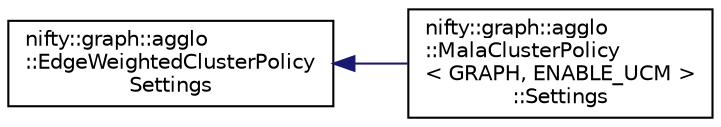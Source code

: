 digraph "Graphical Class Hierarchy"
{
  edge [fontname="Helvetica",fontsize="10",labelfontname="Helvetica",labelfontsize="10"];
  node [fontname="Helvetica",fontsize="10",shape=record];
  rankdir="LR";
  Node1 [label="nifty::graph::agglo\l::EdgeWeightedClusterPolicy\lSettings",height=0.2,width=0.4,color="black", fillcolor="white", style="filled",URL="$structnifty_1_1graph_1_1agglo_1_1EdgeWeightedClusterPolicySettings.html"];
  Node1 -> Node2 [dir="back",color="midnightblue",fontsize="10",style="solid",fontname="Helvetica"];
  Node2 [label="nifty::graph::agglo\l::MalaClusterPolicy\l\< GRAPH, ENABLE_UCM \>\l::Settings",height=0.2,width=0.4,color="black", fillcolor="white", style="filled",URL="$structnifty_1_1graph_1_1agglo_1_1MalaClusterPolicy_1_1Settings.html"];
}
